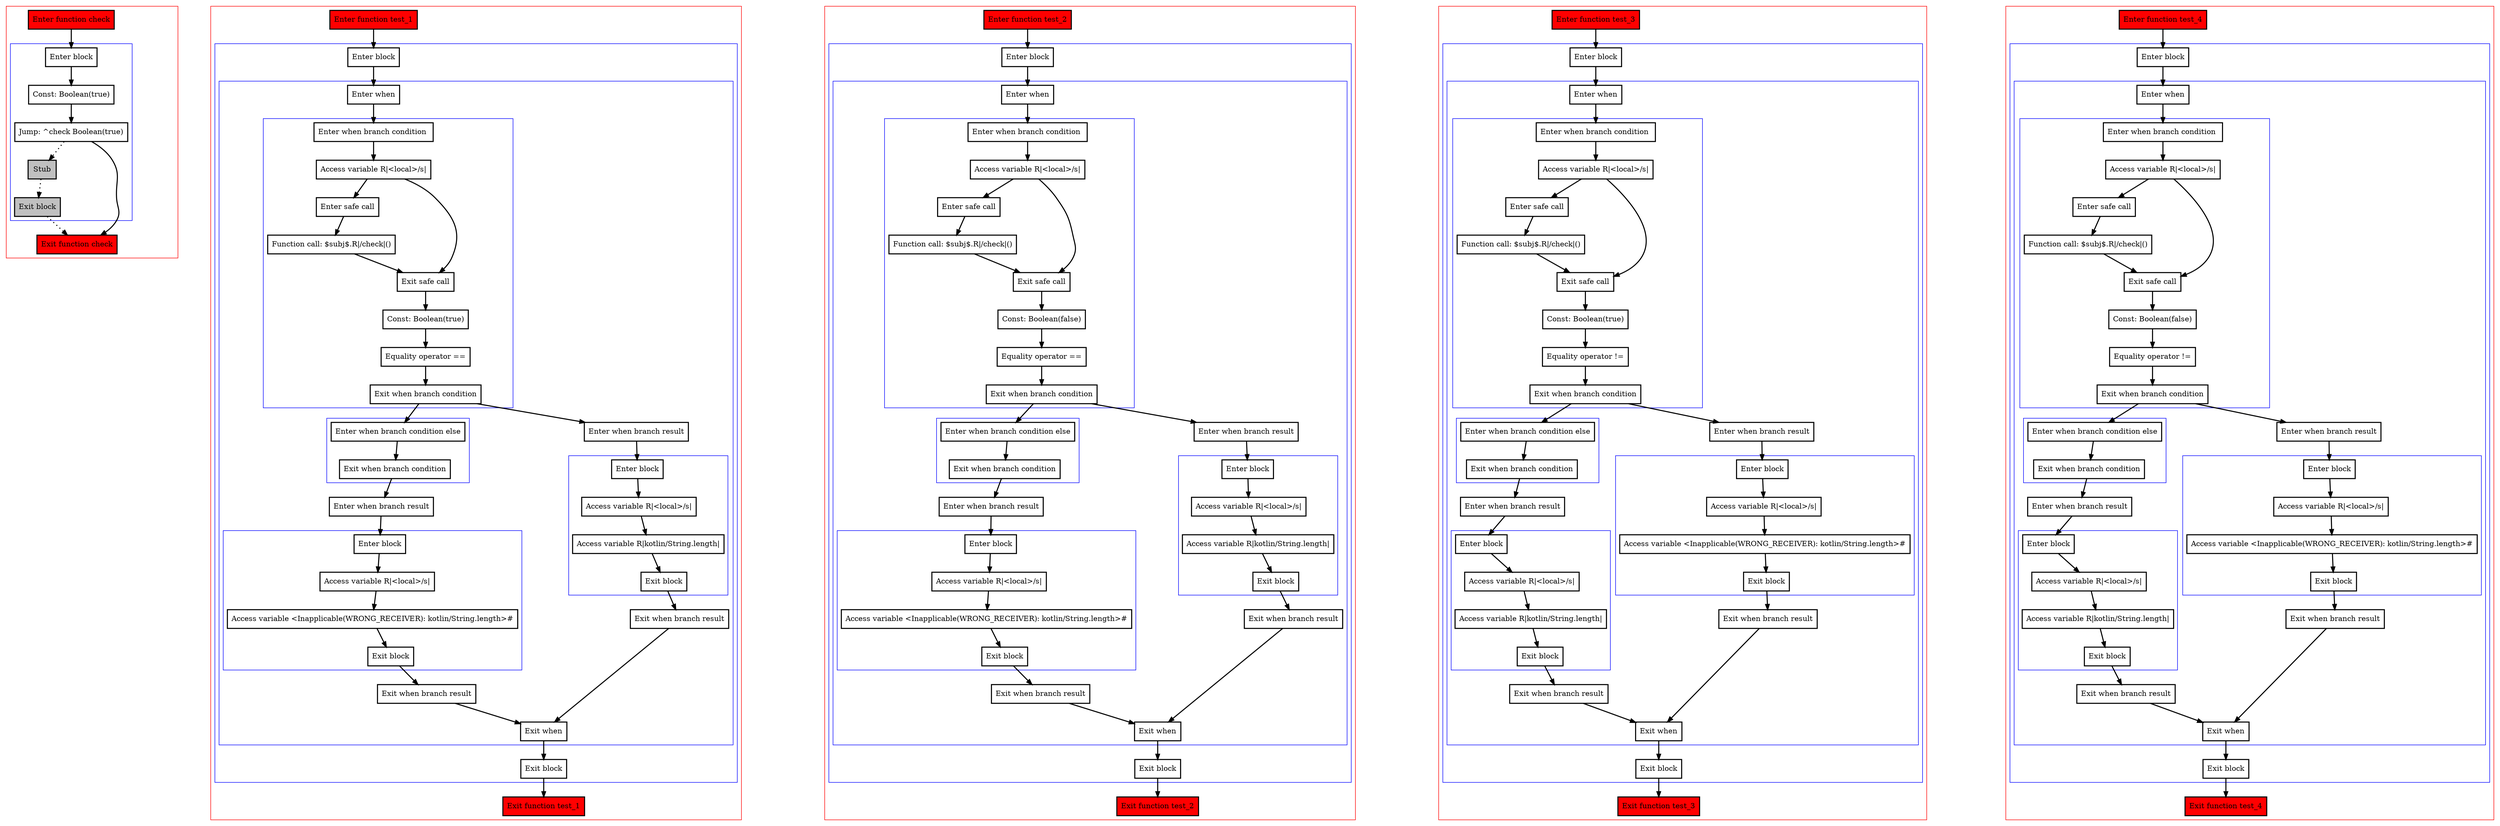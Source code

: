 digraph safeCallAndEqualityToBool_kt {
    graph [nodesep=3]
    node [shape=box penwidth=2]
    edge [penwidth=2]

    subgraph cluster_0 {
        color=red
        0 [label="Enter function check" style="filled" fillcolor=red];
        subgraph cluster_1 {
            color=blue
            1 [label="Enter block"];
            2 [label="Const: Boolean(true)"];
            3 [label="Jump: ^check Boolean(true)"];
            4 [label="Stub" style="filled" fillcolor=gray];
            5 [label="Exit block" style="filled" fillcolor=gray];
        }
        6 [label="Exit function check" style="filled" fillcolor=red];
    }
    0 -> {1};
    1 -> {2};
    2 -> {3};
    3 -> {6};
    3 -> {4} [style=dotted];
    4 -> {5} [style=dotted];
    5 -> {6} [style=dotted];

    subgraph cluster_2 {
        color=red
        7 [label="Enter function test_1" style="filled" fillcolor=red];
        subgraph cluster_3 {
            color=blue
            8 [label="Enter block"];
            subgraph cluster_4 {
                color=blue
                9 [label="Enter when"];
                subgraph cluster_5 {
                    color=blue
                    10 [label="Enter when branch condition "];
                    11 [label="Access variable R|<local>/s|"];
                    12 [label="Enter safe call"];
                    13 [label="Function call: $subj$.R|/check|()"];
                    14 [label="Exit safe call"];
                    15 [label="Const: Boolean(true)"];
                    16 [label="Equality operator =="];
                    17 [label="Exit when branch condition"];
                }
                subgraph cluster_6 {
                    color=blue
                    18 [label="Enter when branch condition else"];
                    19 [label="Exit when branch condition"];
                }
                20 [label="Enter when branch result"];
                subgraph cluster_7 {
                    color=blue
                    21 [label="Enter block"];
                    22 [label="Access variable R|<local>/s|"];
                    23 [label="Access variable <Inapplicable(WRONG_RECEIVER): kotlin/String.length>#"];
                    24 [label="Exit block"];
                }
                25 [label="Exit when branch result"];
                26 [label="Enter when branch result"];
                subgraph cluster_8 {
                    color=blue
                    27 [label="Enter block"];
                    28 [label="Access variable R|<local>/s|"];
                    29 [label="Access variable R|kotlin/String.length|"];
                    30 [label="Exit block"];
                }
                31 [label="Exit when branch result"];
                32 [label="Exit when"];
            }
            33 [label="Exit block"];
        }
        34 [label="Exit function test_1" style="filled" fillcolor=red];
    }
    7 -> {8};
    8 -> {9};
    9 -> {10};
    10 -> {11};
    11 -> {12 14};
    12 -> {13};
    13 -> {14};
    14 -> {15};
    15 -> {16};
    16 -> {17};
    17 -> {26 18};
    18 -> {19};
    19 -> {20};
    20 -> {21};
    21 -> {22};
    22 -> {23};
    23 -> {24};
    24 -> {25};
    25 -> {32};
    26 -> {27};
    27 -> {28};
    28 -> {29};
    29 -> {30};
    30 -> {31};
    31 -> {32};
    32 -> {33};
    33 -> {34};

    subgraph cluster_9 {
        color=red
        35 [label="Enter function test_2" style="filled" fillcolor=red];
        subgraph cluster_10 {
            color=blue
            36 [label="Enter block"];
            subgraph cluster_11 {
                color=blue
                37 [label="Enter when"];
                subgraph cluster_12 {
                    color=blue
                    38 [label="Enter when branch condition "];
                    39 [label="Access variable R|<local>/s|"];
                    40 [label="Enter safe call"];
                    41 [label="Function call: $subj$.R|/check|()"];
                    42 [label="Exit safe call"];
                    43 [label="Const: Boolean(false)"];
                    44 [label="Equality operator =="];
                    45 [label="Exit when branch condition"];
                }
                subgraph cluster_13 {
                    color=blue
                    46 [label="Enter when branch condition else"];
                    47 [label="Exit when branch condition"];
                }
                48 [label="Enter when branch result"];
                subgraph cluster_14 {
                    color=blue
                    49 [label="Enter block"];
                    50 [label="Access variable R|<local>/s|"];
                    51 [label="Access variable <Inapplicable(WRONG_RECEIVER): kotlin/String.length>#"];
                    52 [label="Exit block"];
                }
                53 [label="Exit when branch result"];
                54 [label="Enter when branch result"];
                subgraph cluster_15 {
                    color=blue
                    55 [label="Enter block"];
                    56 [label="Access variable R|<local>/s|"];
                    57 [label="Access variable R|kotlin/String.length|"];
                    58 [label="Exit block"];
                }
                59 [label="Exit when branch result"];
                60 [label="Exit when"];
            }
            61 [label="Exit block"];
        }
        62 [label="Exit function test_2" style="filled" fillcolor=red];
    }
    35 -> {36};
    36 -> {37};
    37 -> {38};
    38 -> {39};
    39 -> {40 42};
    40 -> {41};
    41 -> {42};
    42 -> {43};
    43 -> {44};
    44 -> {45};
    45 -> {54 46};
    46 -> {47};
    47 -> {48};
    48 -> {49};
    49 -> {50};
    50 -> {51};
    51 -> {52};
    52 -> {53};
    53 -> {60};
    54 -> {55};
    55 -> {56};
    56 -> {57};
    57 -> {58};
    58 -> {59};
    59 -> {60};
    60 -> {61};
    61 -> {62};

    subgraph cluster_16 {
        color=red
        63 [label="Enter function test_3" style="filled" fillcolor=red];
        subgraph cluster_17 {
            color=blue
            64 [label="Enter block"];
            subgraph cluster_18 {
                color=blue
                65 [label="Enter when"];
                subgraph cluster_19 {
                    color=blue
                    66 [label="Enter when branch condition "];
                    67 [label="Access variable R|<local>/s|"];
                    68 [label="Enter safe call"];
                    69 [label="Function call: $subj$.R|/check|()"];
                    70 [label="Exit safe call"];
                    71 [label="Const: Boolean(true)"];
                    72 [label="Equality operator !="];
                    73 [label="Exit when branch condition"];
                }
                subgraph cluster_20 {
                    color=blue
                    74 [label="Enter when branch condition else"];
                    75 [label="Exit when branch condition"];
                }
                76 [label="Enter when branch result"];
                subgraph cluster_21 {
                    color=blue
                    77 [label="Enter block"];
                    78 [label="Access variable R|<local>/s|"];
                    79 [label="Access variable R|kotlin/String.length|"];
                    80 [label="Exit block"];
                }
                81 [label="Exit when branch result"];
                82 [label="Enter when branch result"];
                subgraph cluster_22 {
                    color=blue
                    83 [label="Enter block"];
                    84 [label="Access variable R|<local>/s|"];
                    85 [label="Access variable <Inapplicable(WRONG_RECEIVER): kotlin/String.length>#"];
                    86 [label="Exit block"];
                }
                87 [label="Exit when branch result"];
                88 [label="Exit when"];
            }
            89 [label="Exit block"];
        }
        90 [label="Exit function test_3" style="filled" fillcolor=red];
    }
    63 -> {64};
    64 -> {65};
    65 -> {66};
    66 -> {67};
    67 -> {68 70};
    68 -> {69};
    69 -> {70};
    70 -> {71};
    71 -> {72};
    72 -> {73};
    73 -> {82 74};
    74 -> {75};
    75 -> {76};
    76 -> {77};
    77 -> {78};
    78 -> {79};
    79 -> {80};
    80 -> {81};
    81 -> {88};
    82 -> {83};
    83 -> {84};
    84 -> {85};
    85 -> {86};
    86 -> {87};
    87 -> {88};
    88 -> {89};
    89 -> {90};

    subgraph cluster_23 {
        color=red
        91 [label="Enter function test_4" style="filled" fillcolor=red];
        subgraph cluster_24 {
            color=blue
            92 [label="Enter block"];
            subgraph cluster_25 {
                color=blue
                93 [label="Enter when"];
                subgraph cluster_26 {
                    color=blue
                    94 [label="Enter when branch condition "];
                    95 [label="Access variable R|<local>/s|"];
                    96 [label="Enter safe call"];
                    97 [label="Function call: $subj$.R|/check|()"];
                    98 [label="Exit safe call"];
                    99 [label="Const: Boolean(false)"];
                    100 [label="Equality operator !="];
                    101 [label="Exit when branch condition"];
                }
                subgraph cluster_27 {
                    color=blue
                    102 [label="Enter when branch condition else"];
                    103 [label="Exit when branch condition"];
                }
                104 [label="Enter when branch result"];
                subgraph cluster_28 {
                    color=blue
                    105 [label="Enter block"];
                    106 [label="Access variable R|<local>/s|"];
                    107 [label="Access variable R|kotlin/String.length|"];
                    108 [label="Exit block"];
                }
                109 [label="Exit when branch result"];
                110 [label="Enter when branch result"];
                subgraph cluster_29 {
                    color=blue
                    111 [label="Enter block"];
                    112 [label="Access variable R|<local>/s|"];
                    113 [label="Access variable <Inapplicable(WRONG_RECEIVER): kotlin/String.length>#"];
                    114 [label="Exit block"];
                }
                115 [label="Exit when branch result"];
                116 [label="Exit when"];
            }
            117 [label="Exit block"];
        }
        118 [label="Exit function test_4" style="filled" fillcolor=red];
    }
    91 -> {92};
    92 -> {93};
    93 -> {94};
    94 -> {95};
    95 -> {96 98};
    96 -> {97};
    97 -> {98};
    98 -> {99};
    99 -> {100};
    100 -> {101};
    101 -> {110 102};
    102 -> {103};
    103 -> {104};
    104 -> {105};
    105 -> {106};
    106 -> {107};
    107 -> {108};
    108 -> {109};
    109 -> {116};
    110 -> {111};
    111 -> {112};
    112 -> {113};
    113 -> {114};
    114 -> {115};
    115 -> {116};
    116 -> {117};
    117 -> {118};

}
